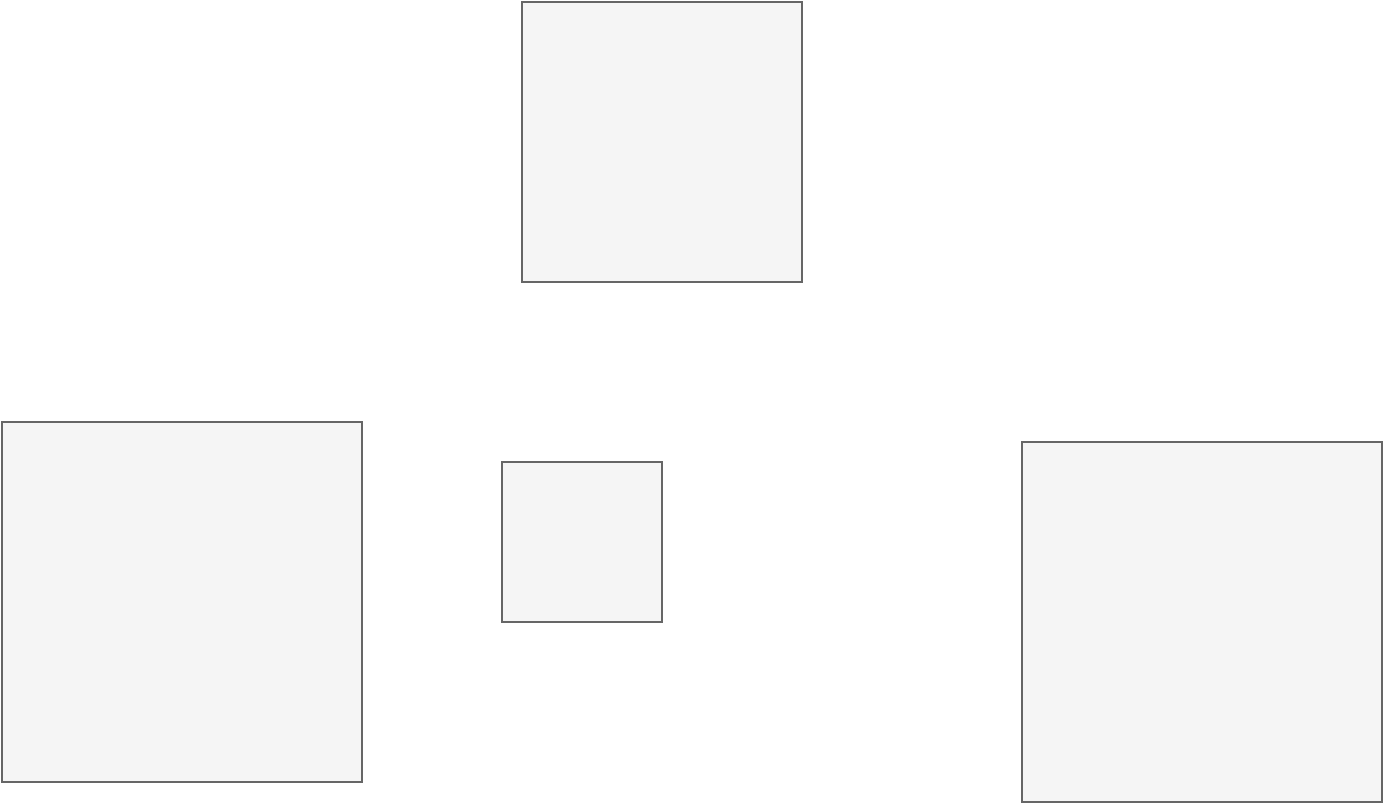<mxfile version="10.6.7" type="github"><diagram id="oesQ2IHil6tgki_5QlsM" name="直播"><mxGraphModel dx="1398" dy="773" grid="1" gridSize="10" guides="1" tooltips="1" connect="1" arrows="1" fold="1" page="1" pageScale="1" pageWidth="827" pageHeight="1169" math="0" shadow="0"><root><mxCell id="0"/><mxCell id="1" parent="0"/><mxCell id="tLwwf6Ja9li3PY77DCxq-1" value="" style="whiteSpace=wrap;html=1;aspect=fixed;fillColor=#f5f5f5;strokeColor=#666666;fontColor=#333333;" parent="1" vertex="1"><mxGeometry x="300" y="70" width="140" height="140" as="geometry"/></mxCell><mxCell id="tLwwf6Ja9li3PY77DCxq-2" value="" style="whiteSpace=wrap;html=1;aspect=fixed;fillColor=#f5f5f5;strokeColor=#666666;fontColor=#333333;" parent="1" vertex="1"><mxGeometry x="550" y="290" width="180" height="180" as="geometry"/></mxCell><mxCell id="tLwwf6Ja9li3PY77DCxq-3" value="" style="whiteSpace=wrap;html=1;aspect=fixed;fillColor=#f5f5f5;strokeColor=#666666;fontColor=#333333;" parent="1" vertex="1"><mxGeometry x="40" y="280" width="180" height="180" as="geometry"/></mxCell><mxCell id="tLwwf6Ja9li3PY77DCxq-4" value="" style="whiteSpace=wrap;html=1;aspect=fixed;fillColor=#f5f5f5;strokeColor=#666666;fontColor=#333333;" parent="1" vertex="1"><mxGeometry x="290" y="300" width="80" height="80" as="geometry"/></mxCell></root></mxGraphModel></diagram></mxfile>